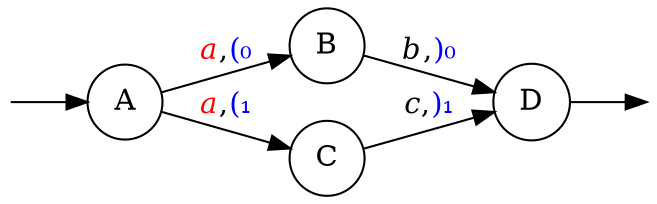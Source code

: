 digraph {
    rankdir = "LR"
    node [shape=circle]
    Q1 [style=invisible, height=0, width=0, fixedsize=true];
    Q0 [style=invisible, height=0, width=0, fixedsize=true]
    Q0 -> A
    A -> B [label=<<FONT COLOR="red"><i>a</i></FONT>,<FONT COLOR="blue">(₀</FONT>> ];
    A -> C [label=<<FONT COLOR="red"><i>a</i></FONT>,<FONT COLOR="blue">(₁</FONT>> ];
    B -> D [label=<<i>b</i>,<FONT COLOR="blue">)₀</FONT>> ];
    C -> D [label=<<i>c</i>,<FONT COLOR="blue">)₁</FONT>> ];
    D -> Q1;
}